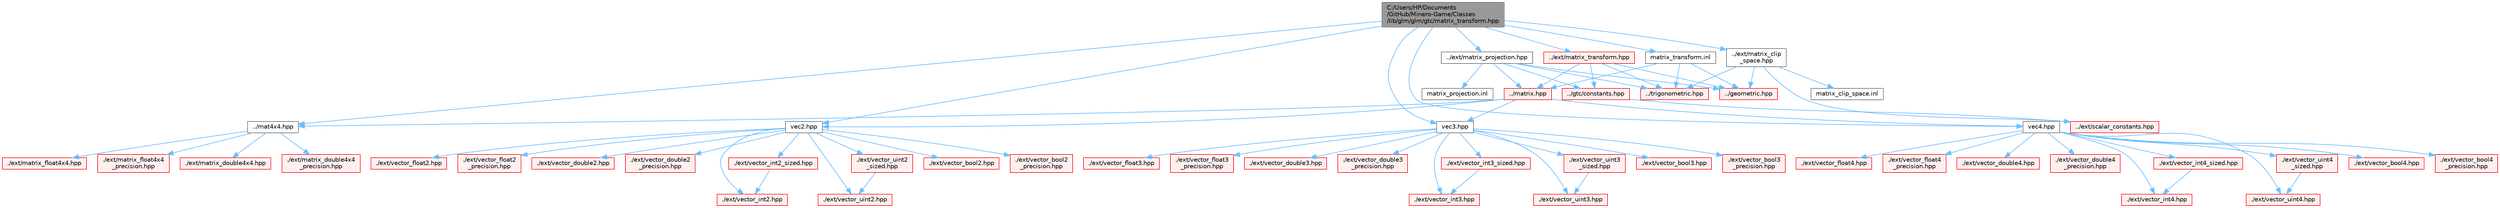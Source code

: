 digraph "C:/Users/HP/Documents/GitHub/Minero-Game/Classes/lib/glm/glm/gtc/matrix_transform.hpp"
{
 // LATEX_PDF_SIZE
  bgcolor="transparent";
  edge [fontname=Helvetica,fontsize=10,labelfontname=Helvetica,labelfontsize=10];
  node [fontname=Helvetica,fontsize=10,shape=box,height=0.2,width=0.4];
  Node1 [id="Node000001",label="C:/Users/HP/Documents\l/GitHub/Minero-Game/Classes\l/lib/glm/glm/gtc/matrix_transform.hpp",height=0.2,width=0.4,color="gray40", fillcolor="grey60", style="filled", fontcolor="black",tooltip=" "];
  Node1 -> Node2 [id="edge70_Node000001_Node000002",color="steelblue1",style="solid",tooltip=" "];
  Node2 [id="Node000002",label="../mat4x4.hpp",height=0.2,width=0.4,color="grey40", fillcolor="white", style="filled",URL="$_classes_2lib_2glm_2glm_2mat4x4_8hpp.html",tooltip=" "];
  Node2 -> Node3 [id="edge71_Node000002_Node000003",color="steelblue1",style="solid",tooltip=" "];
  Node3 [id="Node000003",label="./ext/matrix_double4x4.hpp",height=0.2,width=0.4,color="red", fillcolor="#FFF0F0", style="filled",URL="$_classes_2lib_2glm_2glm_2ext_2matrix__double4x4_8hpp.html",tooltip=" "];
  Node2 -> Node127 [id="edge72_Node000002_Node000127",color="steelblue1",style="solid",tooltip=" "];
  Node127 [id="Node000127",label="./ext/matrix_double4x4\l_precision.hpp",height=0.2,width=0.4,color="red", fillcolor="#FFF0F0", style="filled",URL="$_classes_2lib_2glm_2glm_2ext_2matrix__double4x4__precision_8hpp.html",tooltip=" "];
  Node2 -> Node128 [id="edge73_Node000002_Node000128",color="steelblue1",style="solid",tooltip=" "];
  Node128 [id="Node000128",label="./ext/matrix_float4x4.hpp",height=0.2,width=0.4,color="red", fillcolor="#FFF0F0", style="filled",URL="$_classes_2lib_2glm_2glm_2ext_2matrix__float4x4_8hpp.html",tooltip=" "];
  Node2 -> Node129 [id="edge74_Node000002_Node000129",color="steelblue1",style="solid",tooltip=" "];
  Node129 [id="Node000129",label="./ext/matrix_float4x4\l_precision.hpp",height=0.2,width=0.4,color="red", fillcolor="#FFF0F0", style="filled",URL="$_classes_2lib_2glm_2glm_2ext_2matrix__float4x4__precision_8hpp.html",tooltip=" "];
  Node1 -> Node16 [id="edge75_Node000001_Node000016",color="steelblue1",style="solid",tooltip=" "];
  Node16 [id="Node000016",label="vec2.hpp",height=0.2,width=0.4,color="grey40", fillcolor="white", style="filled",URL="$_classes_2lib_2glm_2glm_2vec2_8hpp.html",tooltip=" "];
  Node16 -> Node17 [id="edge76_Node000016_Node000017",color="steelblue1",style="solid",tooltip=" "];
  Node17 [id="Node000017",label="./ext/vector_bool2.hpp",height=0.2,width=0.4,color="red", fillcolor="#FFF0F0", style="filled",URL="$_classes_2lib_2glm_2glm_2ext_2vector__bool2_8hpp.html",tooltip=" "];
  Node16 -> Node20 [id="edge77_Node000016_Node000020",color="steelblue1",style="solid",tooltip=" "];
  Node20 [id="Node000020",label="./ext/vector_bool2\l_precision.hpp",height=0.2,width=0.4,color="red", fillcolor="#FFF0F0", style="filled",URL="$_classes_2lib_2glm_2glm_2ext_2vector__bool2__precision_8hpp.html",tooltip=" "];
  Node16 -> Node21 [id="edge78_Node000016_Node000021",color="steelblue1",style="solid",tooltip=" "];
  Node21 [id="Node000021",label="./ext/vector_float2.hpp",height=0.2,width=0.4,color="red", fillcolor="#FFF0F0", style="filled",URL="$_classes_2lib_2glm_2glm_2ext_2vector__float2_8hpp.html",tooltip=" "];
  Node16 -> Node22 [id="edge79_Node000016_Node000022",color="steelblue1",style="solid",tooltip=" "];
  Node22 [id="Node000022",label="./ext/vector_float2\l_precision.hpp",height=0.2,width=0.4,color="red", fillcolor="#FFF0F0", style="filled",URL="$_classes_2lib_2glm_2glm_2ext_2vector__float2__precision_8hpp.html",tooltip=" "];
  Node16 -> Node23 [id="edge80_Node000016_Node000023",color="steelblue1",style="solid",tooltip=" "];
  Node23 [id="Node000023",label="./ext/vector_double2.hpp",height=0.2,width=0.4,color="red", fillcolor="#FFF0F0", style="filled",URL="$_classes_2lib_2glm_2glm_2ext_2vector__double2_8hpp.html",tooltip=" "];
  Node16 -> Node24 [id="edge81_Node000016_Node000024",color="steelblue1",style="solid",tooltip=" "];
  Node24 [id="Node000024",label="./ext/vector_double2\l_precision.hpp",height=0.2,width=0.4,color="red", fillcolor="#FFF0F0", style="filled",URL="$_classes_2lib_2glm_2glm_2ext_2vector__double2__precision_8hpp.html",tooltip=" "];
  Node16 -> Node25 [id="edge82_Node000016_Node000025",color="steelblue1",style="solid",tooltip=" "];
  Node25 [id="Node000025",label="./ext/vector_int2.hpp",height=0.2,width=0.4,color="red", fillcolor="#FFF0F0", style="filled",URL="$_classes_2lib_2glm_2glm_2ext_2vector__int2_8hpp.html",tooltip=" "];
  Node16 -> Node26 [id="edge83_Node000016_Node000026",color="steelblue1",style="solid",tooltip=" "];
  Node26 [id="Node000026",label="./ext/vector_int2_sized.hpp",height=0.2,width=0.4,color="red", fillcolor="#FFF0F0", style="filled",URL="$_classes_2lib_2glm_2glm_2ext_2vector__int2__sized_8hpp.html",tooltip=" "];
  Node26 -> Node25 [id="edge84_Node000026_Node000025",color="steelblue1",style="solid",tooltip=" "];
  Node16 -> Node28 [id="edge85_Node000016_Node000028",color="steelblue1",style="solid",tooltip=" "];
  Node28 [id="Node000028",label="./ext/vector_uint2.hpp",height=0.2,width=0.4,color="red", fillcolor="#FFF0F0", style="filled",URL="$_classes_2lib_2glm_2glm_2ext_2vector__uint2_8hpp.html",tooltip=" "];
  Node16 -> Node29 [id="edge86_Node000016_Node000029",color="steelblue1",style="solid",tooltip=" "];
  Node29 [id="Node000029",label="./ext/vector_uint2\l_sized.hpp",height=0.2,width=0.4,color="red", fillcolor="#FFF0F0", style="filled",URL="$_classes_2lib_2glm_2glm_2ext_2vector__uint2__sized_8hpp.html",tooltip=" "];
  Node29 -> Node28 [id="edge87_Node000029_Node000028",color="steelblue1",style="solid",tooltip=" "];
  Node1 -> Node31 [id="edge88_Node000001_Node000031",color="steelblue1",style="solid",tooltip=" "];
  Node31 [id="Node000031",label="vec3.hpp",height=0.2,width=0.4,color="grey40", fillcolor="white", style="filled",URL="$_classes_2lib_2glm_2glm_2vec3_8hpp.html",tooltip=" "];
  Node31 -> Node32 [id="edge89_Node000031_Node000032",color="steelblue1",style="solid",tooltip=" "];
  Node32 [id="Node000032",label="./ext/vector_bool3.hpp",height=0.2,width=0.4,color="red", fillcolor="#FFF0F0", style="filled",URL="$_classes_2lib_2glm_2glm_2ext_2vector__bool3_8hpp.html",tooltip=" "];
  Node31 -> Node35 [id="edge90_Node000031_Node000035",color="steelblue1",style="solid",tooltip=" "];
  Node35 [id="Node000035",label="./ext/vector_bool3\l_precision.hpp",height=0.2,width=0.4,color="red", fillcolor="#FFF0F0", style="filled",URL="$_classes_2lib_2glm_2glm_2ext_2vector__bool3__precision_8hpp.html",tooltip=" "];
  Node31 -> Node36 [id="edge91_Node000031_Node000036",color="steelblue1",style="solid",tooltip=" "];
  Node36 [id="Node000036",label="./ext/vector_float3.hpp",height=0.2,width=0.4,color="red", fillcolor="#FFF0F0", style="filled",URL="$_classes_2lib_2glm_2glm_2ext_2vector__float3_8hpp.html",tooltip=" "];
  Node31 -> Node37 [id="edge92_Node000031_Node000037",color="steelblue1",style="solid",tooltip=" "];
  Node37 [id="Node000037",label="./ext/vector_float3\l_precision.hpp",height=0.2,width=0.4,color="red", fillcolor="#FFF0F0", style="filled",URL="$_classes_2lib_2glm_2glm_2ext_2vector__float3__precision_8hpp.html",tooltip=" "];
  Node31 -> Node38 [id="edge93_Node000031_Node000038",color="steelblue1",style="solid",tooltip=" "];
  Node38 [id="Node000038",label="./ext/vector_double3.hpp",height=0.2,width=0.4,color="red", fillcolor="#FFF0F0", style="filled",URL="$_classes_2lib_2glm_2glm_2ext_2vector__double3_8hpp.html",tooltip=" "];
  Node31 -> Node39 [id="edge94_Node000031_Node000039",color="steelblue1",style="solid",tooltip=" "];
  Node39 [id="Node000039",label="./ext/vector_double3\l_precision.hpp",height=0.2,width=0.4,color="red", fillcolor="#FFF0F0", style="filled",URL="$_classes_2lib_2glm_2glm_2ext_2vector__double3__precision_8hpp.html",tooltip=" "];
  Node31 -> Node40 [id="edge95_Node000031_Node000040",color="steelblue1",style="solid",tooltip=" "];
  Node40 [id="Node000040",label="./ext/vector_int3.hpp",height=0.2,width=0.4,color="red", fillcolor="#FFF0F0", style="filled",URL="$_classes_2lib_2glm_2glm_2ext_2vector__int3_8hpp.html",tooltip=" "];
  Node31 -> Node41 [id="edge96_Node000031_Node000041",color="steelblue1",style="solid",tooltip=" "];
  Node41 [id="Node000041",label="./ext/vector_int3_sized.hpp",height=0.2,width=0.4,color="red", fillcolor="#FFF0F0", style="filled",URL="$_classes_2lib_2glm_2glm_2ext_2vector__int3__sized_8hpp.html",tooltip=" "];
  Node41 -> Node40 [id="edge97_Node000041_Node000040",color="steelblue1",style="solid",tooltip=" "];
  Node31 -> Node42 [id="edge98_Node000031_Node000042",color="steelblue1",style="solid",tooltip=" "];
  Node42 [id="Node000042",label="./ext/vector_uint3.hpp",height=0.2,width=0.4,color="red", fillcolor="#FFF0F0", style="filled",URL="$_classes_2lib_2glm_2glm_2ext_2vector__uint3_8hpp.html",tooltip=" "];
  Node31 -> Node43 [id="edge99_Node000031_Node000043",color="steelblue1",style="solid",tooltip=" "];
  Node43 [id="Node000043",label="./ext/vector_uint3\l_sized.hpp",height=0.2,width=0.4,color="red", fillcolor="#FFF0F0", style="filled",URL="$_classes_2lib_2glm_2glm_2ext_2vector__uint3__sized_8hpp.html",tooltip=" "];
  Node43 -> Node42 [id="edge100_Node000043_Node000042",color="steelblue1",style="solid",tooltip=" "];
  Node1 -> Node44 [id="edge101_Node000001_Node000044",color="steelblue1",style="solid",tooltip=" "];
  Node44 [id="Node000044",label="vec4.hpp",height=0.2,width=0.4,color="grey40", fillcolor="white", style="filled",URL="$_classes_2lib_2glm_2glm_2vec4_8hpp.html",tooltip=" "];
  Node44 -> Node45 [id="edge102_Node000044_Node000045",color="steelblue1",style="solid",tooltip=" "];
  Node45 [id="Node000045",label="./ext/vector_bool4.hpp",height=0.2,width=0.4,color="red", fillcolor="#FFF0F0", style="filled",URL="$_classes_2lib_2glm_2glm_2ext_2vector__bool4_8hpp.html",tooltip=" "];
  Node44 -> Node46 [id="edge103_Node000044_Node000046",color="steelblue1",style="solid",tooltip=" "];
  Node46 [id="Node000046",label="./ext/vector_bool4\l_precision.hpp",height=0.2,width=0.4,color="red", fillcolor="#FFF0F0", style="filled",URL="$_classes_2lib_2glm_2glm_2ext_2vector__bool4__precision_8hpp.html",tooltip=" "];
  Node44 -> Node47 [id="edge104_Node000044_Node000047",color="steelblue1",style="solid",tooltip=" "];
  Node47 [id="Node000047",label="./ext/vector_float4.hpp",height=0.2,width=0.4,color="red", fillcolor="#FFF0F0", style="filled",URL="$_classes_2lib_2glm_2glm_2ext_2vector__float4_8hpp.html",tooltip=" "];
  Node44 -> Node48 [id="edge105_Node000044_Node000048",color="steelblue1",style="solid",tooltip=" "];
  Node48 [id="Node000048",label="./ext/vector_float4\l_precision.hpp",height=0.2,width=0.4,color="red", fillcolor="#FFF0F0", style="filled",URL="$_classes_2lib_2glm_2glm_2ext_2vector__float4__precision_8hpp.html",tooltip=" "];
  Node44 -> Node49 [id="edge106_Node000044_Node000049",color="steelblue1",style="solid",tooltip=" "];
  Node49 [id="Node000049",label="./ext/vector_double4.hpp",height=0.2,width=0.4,color="red", fillcolor="#FFF0F0", style="filled",URL="$_classes_2lib_2glm_2glm_2ext_2vector__double4_8hpp.html",tooltip=" "];
  Node44 -> Node50 [id="edge107_Node000044_Node000050",color="steelblue1",style="solid",tooltip=" "];
  Node50 [id="Node000050",label="./ext/vector_double4\l_precision.hpp",height=0.2,width=0.4,color="red", fillcolor="#FFF0F0", style="filled",URL="$_classes_2lib_2glm_2glm_2ext_2vector__double4__precision_8hpp.html",tooltip=" "];
  Node44 -> Node51 [id="edge108_Node000044_Node000051",color="steelblue1",style="solid",tooltip=" "];
  Node51 [id="Node000051",label="./ext/vector_int4.hpp",height=0.2,width=0.4,color="red", fillcolor="#FFF0F0", style="filled",URL="$_classes_2lib_2glm_2glm_2ext_2vector__int4_8hpp.html",tooltip=" "];
  Node44 -> Node52 [id="edge109_Node000044_Node000052",color="steelblue1",style="solid",tooltip=" "];
  Node52 [id="Node000052",label="./ext/vector_int4_sized.hpp",height=0.2,width=0.4,color="red", fillcolor="#FFF0F0", style="filled",URL="$_classes_2lib_2glm_2glm_2ext_2vector__int4__sized_8hpp.html",tooltip=" "];
  Node52 -> Node51 [id="edge110_Node000052_Node000051",color="steelblue1",style="solid",tooltip=" "];
  Node44 -> Node53 [id="edge111_Node000044_Node000053",color="steelblue1",style="solid",tooltip=" "];
  Node53 [id="Node000053",label="./ext/vector_uint4.hpp",height=0.2,width=0.4,color="red", fillcolor="#FFF0F0", style="filled",URL="$_classes_2lib_2glm_2glm_2ext_2vector__uint4_8hpp.html",tooltip=" "];
  Node44 -> Node54 [id="edge112_Node000044_Node000054",color="steelblue1",style="solid",tooltip=" "];
  Node54 [id="Node000054",label="./ext/vector_uint4\l_sized.hpp",height=0.2,width=0.4,color="red", fillcolor="#FFF0F0", style="filled",URL="$_classes_2lib_2glm_2glm_2ext_2vector__uint4__sized_8hpp.html",tooltip=" "];
  Node54 -> Node53 [id="edge113_Node000054_Node000053",color="steelblue1",style="solid",tooltip=" "];
  Node1 -> Node130 [id="edge114_Node000001_Node000130",color="steelblue1",style="solid",tooltip=" "];
  Node130 [id="Node000130",label="../ext/matrix_projection.hpp",height=0.2,width=0.4,color="grey40", fillcolor="white", style="filled",URL="$_classes_2lib_2glm_2glm_2ext_2matrix__projection_8hpp.html",tooltip=" "];
  Node130 -> Node131 [id="edge115_Node000130_Node000131",color="steelblue1",style="solid",tooltip=" "];
  Node131 [id="Node000131",label="../gtc/constants.hpp",height=0.2,width=0.4,color="red", fillcolor="#FFF0F0", style="filled",URL="$_classes_2lib_2glm_2glm_2gtc_2constants_8hpp.html",tooltip=" "];
  Node131 -> Node132 [id="edge116_Node000131_Node000132",color="steelblue1",style="solid",tooltip=" "];
  Node132 [id="Node000132",label="../ext/scalar_constants.hpp",height=0.2,width=0.4,color="red", fillcolor="#FFF0F0", style="filled",URL="$_classes_2lib_2glm_2glm_2ext_2scalar__constants_8hpp.html",tooltip=" "];
  Node130 -> Node112 [id="edge117_Node000130_Node000112",color="steelblue1",style="solid",tooltip=" "];
  Node112 [id="Node000112",label="../geometric.hpp",height=0.2,width=0.4,color="red", fillcolor="#FFF0F0", style="filled",URL="$_classes_2lib_2glm_2glm_2geometric_8hpp.html",tooltip=" "];
  Node130 -> Node135 [id="edge118_Node000130_Node000135",color="steelblue1",style="solid",tooltip=" "];
  Node135 [id="Node000135",label="../trigonometric.hpp",height=0.2,width=0.4,color="red", fillcolor="#FFF0F0", style="filled",URL="$_classes_2lib_2glm_2glm_2trigonometric_8hpp.html",tooltip=" "];
  Node130 -> Node15 [id="edge119_Node000130_Node000015",color="steelblue1",style="solid",tooltip=" "];
  Node15 [id="Node000015",label="../matrix.hpp",height=0.2,width=0.4,color="red", fillcolor="#FFF0F0", style="filled",URL="$_classes_2lib_2glm_2glm_2matrix_8hpp.html",tooltip=" "];
  Node15 -> Node16 [id="edge120_Node000015_Node000016",color="steelblue1",style="solid",tooltip=" "];
  Node15 -> Node31 [id="edge121_Node000015_Node000031",color="steelblue1",style="solid",tooltip=" "];
  Node15 -> Node44 [id="edge122_Node000015_Node000044",color="steelblue1",style="solid",tooltip=" "];
  Node15 -> Node2 [id="edge123_Node000015_Node000002",color="steelblue1",style="solid",tooltip=" "];
  Node130 -> Node138 [id="edge124_Node000130_Node000138",color="steelblue1",style="solid",tooltip=" "];
  Node138 [id="Node000138",label="matrix_projection.inl",height=0.2,width=0.4,color="grey40", fillcolor="white", style="filled",URL="$_classes_2lib_2glm_2glm_2ext_2matrix__projection_8inl.html",tooltip=" "];
  Node1 -> Node139 [id="edge125_Node000001_Node000139",color="steelblue1",style="solid",tooltip=" "];
  Node139 [id="Node000139",label="../ext/matrix_clip\l_space.hpp",height=0.2,width=0.4,color="grey40", fillcolor="white", style="filled",URL="$_classes_2lib_2glm_2glm_2ext_2matrix__clip__space_8hpp.html",tooltip=" "];
  Node139 -> Node132 [id="edge126_Node000139_Node000132",color="steelblue1",style="solid",tooltip=" "];
  Node139 -> Node112 [id="edge127_Node000139_Node000112",color="steelblue1",style="solid",tooltip=" "];
  Node139 -> Node135 [id="edge128_Node000139_Node000135",color="steelblue1",style="solid",tooltip=" "];
  Node139 -> Node140 [id="edge129_Node000139_Node000140",color="steelblue1",style="solid",tooltip=" "];
  Node140 [id="Node000140",label="matrix_clip_space.inl",height=0.2,width=0.4,color="grey40", fillcolor="white", style="filled",URL="$_classes_2lib_2glm_2glm_2ext_2matrix__clip__space_8inl.html",tooltip=" "];
  Node1 -> Node141 [id="edge130_Node000001_Node000141",color="steelblue1",style="solid",tooltip=" "];
  Node141 [id="Node000141",label="../ext/matrix_transform.hpp",height=0.2,width=0.4,color="red", fillcolor="#FFF0F0", style="filled",URL="$_classes_2lib_2glm_2glm_2ext_2matrix__transform_8hpp.html",tooltip=" "];
  Node141 -> Node131 [id="edge131_Node000141_Node000131",color="steelblue1",style="solid",tooltip=" "];
  Node141 -> Node112 [id="edge132_Node000141_Node000112",color="steelblue1",style="solid",tooltip=" "];
  Node141 -> Node135 [id="edge133_Node000141_Node000135",color="steelblue1",style="solid",tooltip=" "];
  Node141 -> Node15 [id="edge134_Node000141_Node000015",color="steelblue1",style="solid",tooltip=" "];
  Node1 -> Node143 [id="edge135_Node000001_Node000143",color="steelblue1",style="solid",tooltip=" "];
  Node143 [id="Node000143",label="matrix_transform.inl",height=0.2,width=0.4,color="grey40", fillcolor="white", style="filled",URL="$_classes_2lib_2glm_2glm_2gtc_2matrix__transform_8inl.html",tooltip=" "];
  Node143 -> Node112 [id="edge136_Node000143_Node000112",color="steelblue1",style="solid",tooltip=" "];
  Node143 -> Node135 [id="edge137_Node000143_Node000135",color="steelblue1",style="solid",tooltip=" "];
  Node143 -> Node15 [id="edge138_Node000143_Node000015",color="steelblue1",style="solid",tooltip=" "];
}
